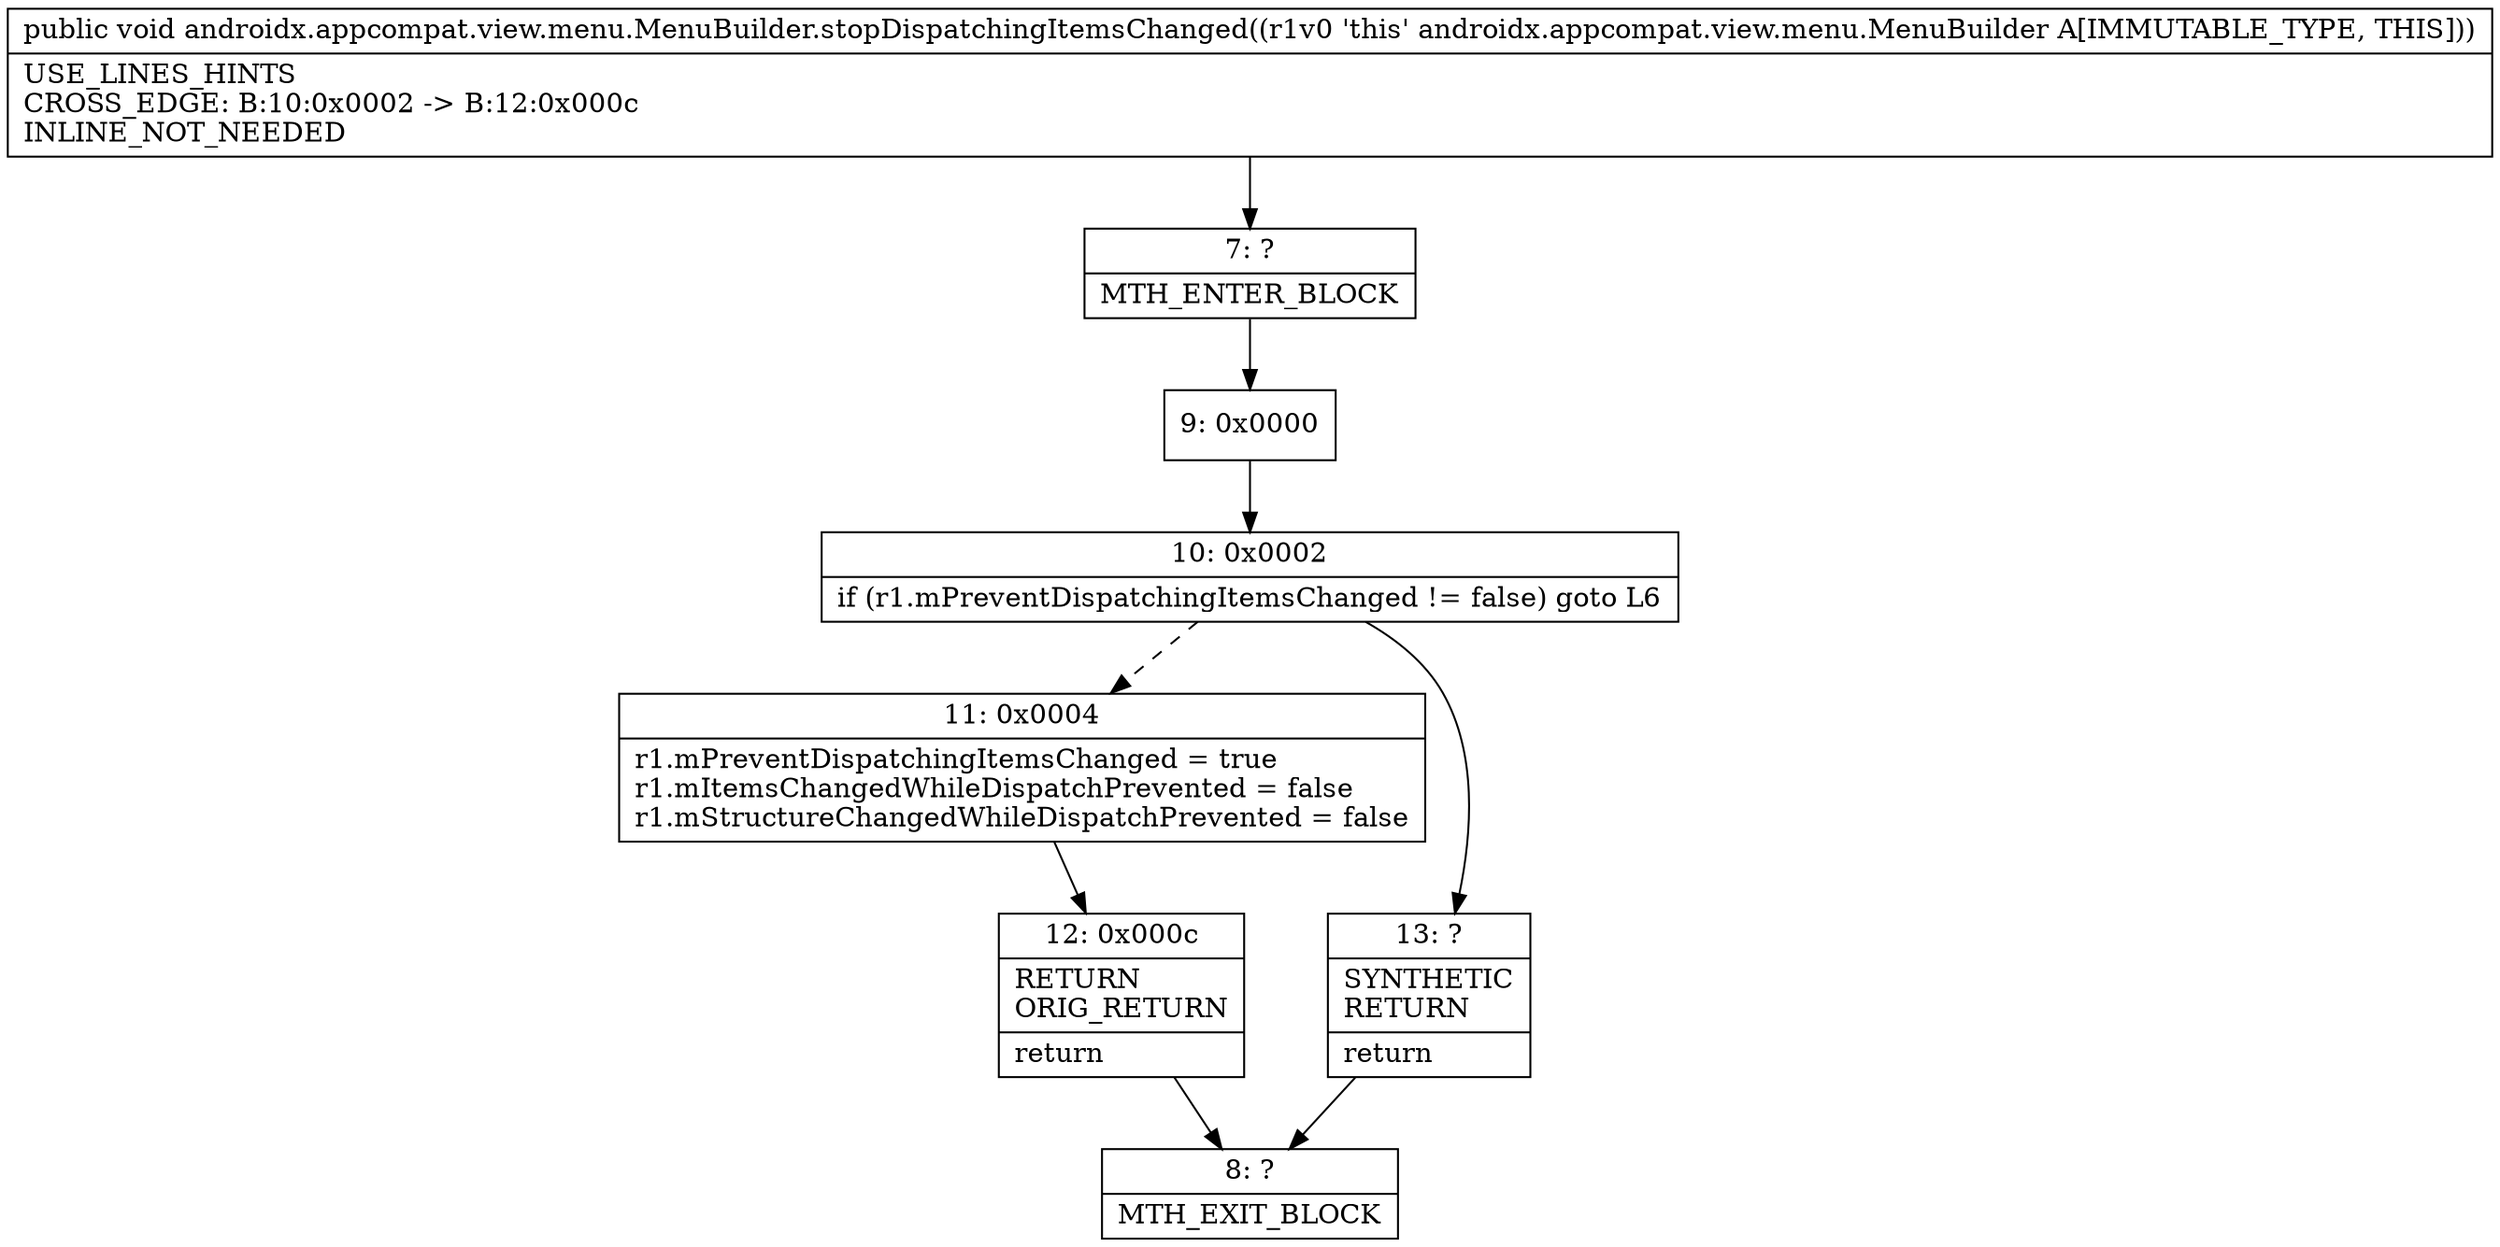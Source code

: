 digraph "CFG forandroidx.appcompat.view.menu.MenuBuilder.stopDispatchingItemsChanged()V" {
Node_7 [shape=record,label="{7\:\ ?|MTH_ENTER_BLOCK\l}"];
Node_9 [shape=record,label="{9\:\ 0x0000}"];
Node_10 [shape=record,label="{10\:\ 0x0002|if (r1.mPreventDispatchingItemsChanged != false) goto L6\l}"];
Node_11 [shape=record,label="{11\:\ 0x0004|r1.mPreventDispatchingItemsChanged = true\lr1.mItemsChangedWhileDispatchPrevented = false\lr1.mStructureChangedWhileDispatchPrevented = false\l}"];
Node_12 [shape=record,label="{12\:\ 0x000c|RETURN\lORIG_RETURN\l|return\l}"];
Node_8 [shape=record,label="{8\:\ ?|MTH_EXIT_BLOCK\l}"];
Node_13 [shape=record,label="{13\:\ ?|SYNTHETIC\lRETURN\l|return\l}"];
MethodNode[shape=record,label="{public void androidx.appcompat.view.menu.MenuBuilder.stopDispatchingItemsChanged((r1v0 'this' androidx.appcompat.view.menu.MenuBuilder A[IMMUTABLE_TYPE, THIS]))  | USE_LINES_HINTS\lCROSS_EDGE: B:10:0x0002 \-\> B:12:0x000c\lINLINE_NOT_NEEDED\l}"];
MethodNode -> Node_7;Node_7 -> Node_9;
Node_9 -> Node_10;
Node_10 -> Node_11[style=dashed];
Node_10 -> Node_13;
Node_11 -> Node_12;
Node_12 -> Node_8;
Node_13 -> Node_8;
}

